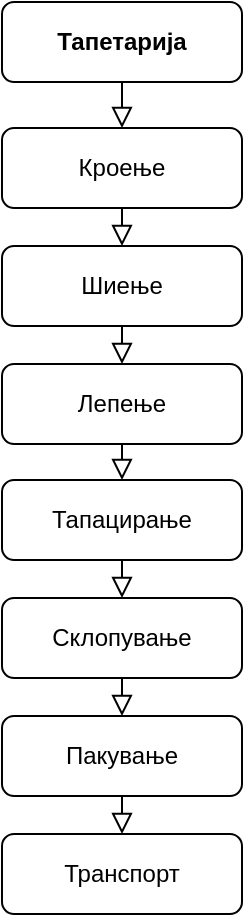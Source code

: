 <mxfile version="26.0.6">
  <diagram name="Page-1" id="6YHLERJcatcklHJie1yG">
    <mxGraphModel dx="1290" dy="557" grid="1" gridSize="10" guides="1" tooltips="1" connect="1" arrows="1" fold="1" page="1" pageScale="1" pageWidth="850" pageHeight="1100" math="0" shadow="0">
      <root>
        <mxCell id="0" />
        <mxCell id="1" parent="0" />
        <mxCell id="AoiX-MQDBQ31V0BbeJ8X-1" value="" style="rounded=0;html=1;jettySize=auto;orthogonalLoop=1;fontSize=11;endArrow=block;endFill=0;endSize=8;strokeWidth=1;shadow=0;labelBackgroundColor=none;edgeStyle=orthogonalEdgeStyle;exitX=0.5;exitY=1;exitDx=0;exitDy=0;entryX=0.5;entryY=0;entryDx=0;entryDy=0;" parent="1" source="AoiX-MQDBQ31V0BbeJ8X-2" target="AoiX-MQDBQ31V0BbeJ8X-5" edge="1">
          <mxGeometry relative="1" as="geometry">
            <mxPoint x="429.5" y="127" as="sourcePoint" />
            <mxPoint x="429.5" y="177" as="targetPoint" />
            <Array as="points" />
          </mxGeometry>
        </mxCell>
        <mxCell id="AoiX-MQDBQ31V0BbeJ8X-2" value="&lt;b&gt;Тапетарија&lt;/b&gt;" style="rounded=1;whiteSpace=wrap;html=1;fontSize=12;glass=0;strokeWidth=1;shadow=0;" parent="1" vertex="1">
          <mxGeometry x="370" y="107" width="120" height="40" as="geometry" />
        </mxCell>
        <mxCell id="AoiX-MQDBQ31V0BbeJ8X-5" value="Кроење" style="rounded=1;whiteSpace=wrap;html=1;fontSize=12;glass=0;strokeWidth=1;shadow=0;" parent="1" vertex="1">
          <mxGeometry x="370" y="170" width="120" height="40" as="geometry" />
        </mxCell>
        <mxCell id="AoiX-MQDBQ31V0BbeJ8X-17" value="Шиење" style="rounded=1;whiteSpace=wrap;html=1;fontSize=12;glass=0;strokeWidth=1;shadow=0;" parent="1" vertex="1">
          <mxGeometry x="370" y="229" width="120" height="40" as="geometry" />
        </mxCell>
        <mxCell id="AoiX-MQDBQ31V0BbeJ8X-18" value="" style="rounded=0;html=1;jettySize=auto;orthogonalLoop=1;fontSize=11;endArrow=block;endFill=0;endSize=8;strokeWidth=1;shadow=0;labelBackgroundColor=none;edgeStyle=orthogonalEdgeStyle;entryX=0.5;entryY=0;entryDx=0;entryDy=0;exitX=0.5;exitY=1;exitDx=0;exitDy=0;" parent="1" source="AoiX-MQDBQ31V0BbeJ8X-5" target="AoiX-MQDBQ31V0BbeJ8X-17" edge="1">
          <mxGeometry relative="1" as="geometry">
            <mxPoint x="620" y="210" as="sourcePoint" />
            <mxPoint x="430" y="229" as="targetPoint" />
            <Array as="points" />
          </mxGeometry>
        </mxCell>
        <mxCell id="AoiX-MQDBQ31V0BbeJ8X-19" value="Лепење" style="rounded=1;whiteSpace=wrap;html=1;fontSize=12;glass=0;strokeWidth=1;shadow=0;" parent="1" vertex="1">
          <mxGeometry x="370" y="288" width="120" height="40" as="geometry" />
        </mxCell>
        <mxCell id="AoiX-MQDBQ31V0BbeJ8X-20" value="" style="rounded=0;html=1;jettySize=auto;orthogonalLoop=1;fontSize=11;endArrow=block;endFill=0;endSize=8;strokeWidth=1;shadow=0;labelBackgroundColor=none;edgeStyle=orthogonalEdgeStyle;entryX=0.5;entryY=0;entryDx=0;entryDy=0;exitX=0.5;exitY=1;exitDx=0;exitDy=0;" parent="1" source="AoiX-MQDBQ31V0BbeJ8X-17" target="AoiX-MQDBQ31V0BbeJ8X-19" edge="1">
          <mxGeometry relative="1" as="geometry">
            <mxPoint x="680" y="289" as="sourcePoint" />
            <mxPoint x="430" y="288" as="targetPoint" />
            <Array as="points" />
          </mxGeometry>
        </mxCell>
        <mxCell id="AoiX-MQDBQ31V0BbeJ8X-21" value="Тапацирање" style="rounded=1;whiteSpace=wrap;html=1;fontSize=12;glass=0;strokeWidth=1;shadow=0;" parent="1" vertex="1">
          <mxGeometry x="370" y="346" width="120" height="40" as="geometry" />
        </mxCell>
        <mxCell id="AoiX-MQDBQ31V0BbeJ8X-22" value="Склопување" style="rounded=1;whiteSpace=wrap;html=1;fontSize=12;glass=0;strokeWidth=1;shadow=0;" parent="1" vertex="1">
          <mxGeometry x="370" y="405" width="120" height="40" as="geometry" />
        </mxCell>
        <mxCell id="AoiX-MQDBQ31V0BbeJ8X-23" value="" style="rounded=0;html=1;jettySize=auto;orthogonalLoop=1;fontSize=11;endArrow=block;endFill=0;endSize=8;strokeWidth=1;shadow=0;labelBackgroundColor=none;edgeStyle=orthogonalEdgeStyle;exitX=0.5;exitY=1;exitDx=0;exitDy=0;entryX=0.5;entryY=0;entryDx=0;entryDy=0;" parent="1" source="AoiX-MQDBQ31V0BbeJ8X-21" target="AoiX-MQDBQ31V0BbeJ8X-22" edge="1">
          <mxGeometry relative="1" as="geometry">
            <mxPoint x="320" y="405" as="sourcePoint" />
            <mxPoint x="430" y="405" as="targetPoint" />
            <Array as="points" />
          </mxGeometry>
        </mxCell>
        <mxCell id="AoiX-MQDBQ31V0BbeJ8X-24" value="Пакување" style="rounded=1;whiteSpace=wrap;html=1;fontSize=12;glass=0;strokeWidth=1;shadow=0;" parent="1" vertex="1">
          <mxGeometry x="370" y="464" width="120" height="40" as="geometry" />
        </mxCell>
        <mxCell id="AoiX-MQDBQ31V0BbeJ8X-25" value="" style="rounded=0;html=1;jettySize=auto;orthogonalLoop=1;fontSize=11;endArrow=block;endFill=0;endSize=8;strokeWidth=1;shadow=0;labelBackgroundColor=none;edgeStyle=orthogonalEdgeStyle;entryX=0.5;entryY=0;entryDx=0;entryDy=0;exitX=0.5;exitY=1;exitDx=0;exitDy=0;" parent="1" source="AoiX-MQDBQ31V0BbeJ8X-22" target="AoiX-MQDBQ31V0BbeJ8X-24" edge="1">
          <mxGeometry relative="1" as="geometry">
            <mxPoint x="680" y="465" as="sourcePoint" />
            <mxPoint x="430" y="464" as="targetPoint" />
            <Array as="points" />
          </mxGeometry>
        </mxCell>
        <mxCell id="AoiX-MQDBQ31V0BbeJ8X-26" value="" style="rounded=0;html=1;jettySize=auto;orthogonalLoop=1;fontSize=11;endArrow=block;endFill=0;endSize=8;strokeWidth=1;shadow=0;labelBackgroundColor=none;edgeStyle=orthogonalEdgeStyle;exitX=0.5;exitY=1;exitDx=0;exitDy=0;entryX=0.5;entryY=0;entryDx=0;entryDy=0;" parent="1" source="AoiX-MQDBQ31V0BbeJ8X-19" target="AoiX-MQDBQ31V0BbeJ8X-21" edge="1">
          <mxGeometry relative="1" as="geometry">
            <mxPoint x="430" y="330" as="sourcePoint" />
            <mxPoint x="430" y="349" as="targetPoint" />
            <Array as="points" />
          </mxGeometry>
        </mxCell>
        <mxCell id="AoiX-MQDBQ31V0BbeJ8X-27" value="Транспорт" style="rounded=1;whiteSpace=wrap;html=1;fontSize=12;glass=0;strokeWidth=1;shadow=0;" parent="1" vertex="1">
          <mxGeometry x="370" y="523" width="120" height="40" as="geometry" />
        </mxCell>
        <mxCell id="AoiX-MQDBQ31V0BbeJ8X-28" value="" style="rounded=0;html=1;jettySize=auto;orthogonalLoop=1;fontSize=11;endArrow=block;endFill=0;endSize=8;strokeWidth=1;shadow=0;labelBackgroundColor=none;edgeStyle=orthogonalEdgeStyle;entryX=0.5;entryY=0;entryDx=0;entryDy=0;exitX=0.5;exitY=1;exitDx=0;exitDy=0;" parent="1" source="AoiX-MQDBQ31V0BbeJ8X-24" target="AoiX-MQDBQ31V0BbeJ8X-27" edge="1">
          <mxGeometry relative="1" as="geometry">
            <mxPoint x="600" y="520" as="sourcePoint" />
            <mxPoint x="430" y="523" as="targetPoint" />
            <Array as="points" />
          </mxGeometry>
        </mxCell>
      </root>
    </mxGraphModel>
  </diagram>
</mxfile>
